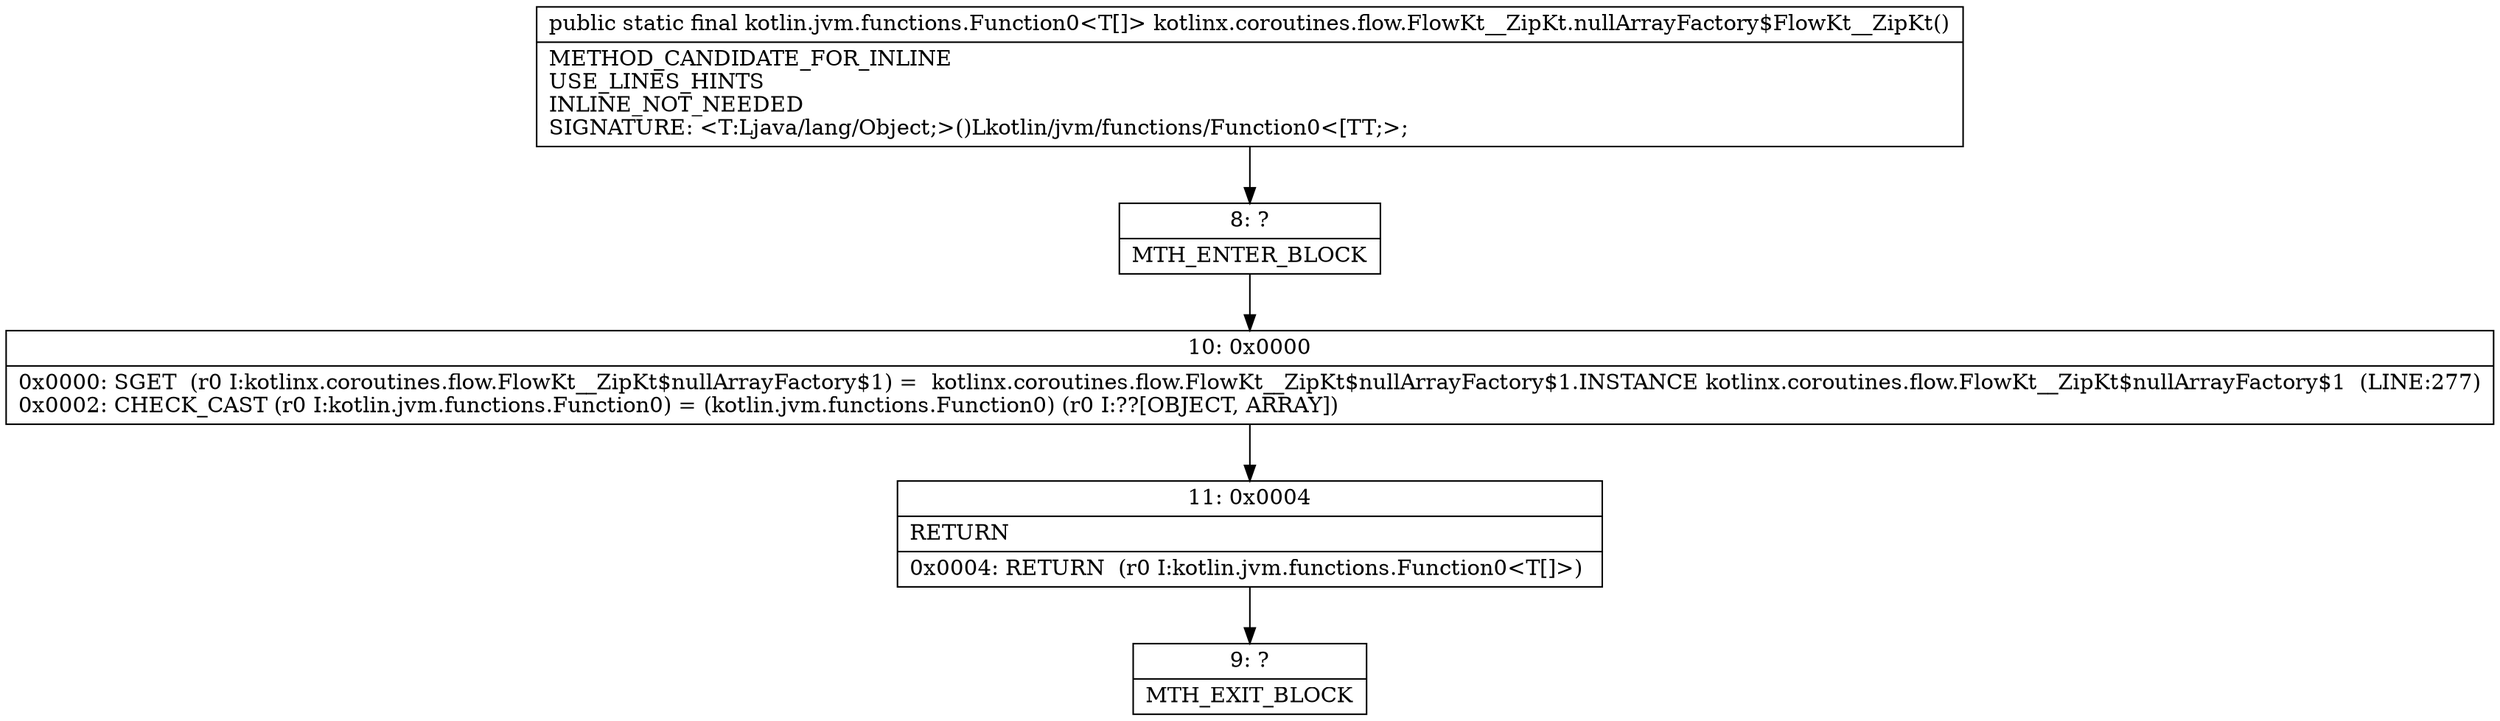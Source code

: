 digraph "CFG forkotlinx.coroutines.flow.FlowKt__ZipKt.nullArrayFactory$FlowKt__ZipKt()Lkotlin\/jvm\/functions\/Function0;" {
Node_8 [shape=record,label="{8\:\ ?|MTH_ENTER_BLOCK\l}"];
Node_10 [shape=record,label="{10\:\ 0x0000|0x0000: SGET  (r0 I:kotlinx.coroutines.flow.FlowKt__ZipKt$nullArrayFactory$1) =  kotlinx.coroutines.flow.FlowKt__ZipKt$nullArrayFactory$1.INSTANCE kotlinx.coroutines.flow.FlowKt__ZipKt$nullArrayFactory$1  (LINE:277)\l0x0002: CHECK_CAST (r0 I:kotlin.jvm.functions.Function0) = (kotlin.jvm.functions.Function0) (r0 I:??[OBJECT, ARRAY]) \l}"];
Node_11 [shape=record,label="{11\:\ 0x0004|RETURN\l|0x0004: RETURN  (r0 I:kotlin.jvm.functions.Function0\<T[]\>) \l}"];
Node_9 [shape=record,label="{9\:\ ?|MTH_EXIT_BLOCK\l}"];
MethodNode[shape=record,label="{public static final kotlin.jvm.functions.Function0\<T[]\> kotlinx.coroutines.flow.FlowKt__ZipKt.nullArrayFactory$FlowKt__ZipKt()  | METHOD_CANDIDATE_FOR_INLINE\lUSE_LINES_HINTS\lINLINE_NOT_NEEDED\lSIGNATURE: \<T:Ljava\/lang\/Object;\>()Lkotlin\/jvm\/functions\/Function0\<[TT;\>;\l}"];
MethodNode -> Node_8;Node_8 -> Node_10;
Node_10 -> Node_11;
Node_11 -> Node_9;
}


